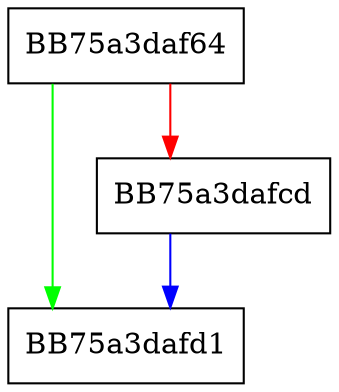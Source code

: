 digraph IsActiveThreat {
  node [shape="box"];
  graph [splines=ortho];
  BB75a3daf64 -> BB75a3dafd1 [color="green"];
  BB75a3daf64 -> BB75a3dafcd [color="red"];
  BB75a3dafcd -> BB75a3dafd1 [color="blue"];
}